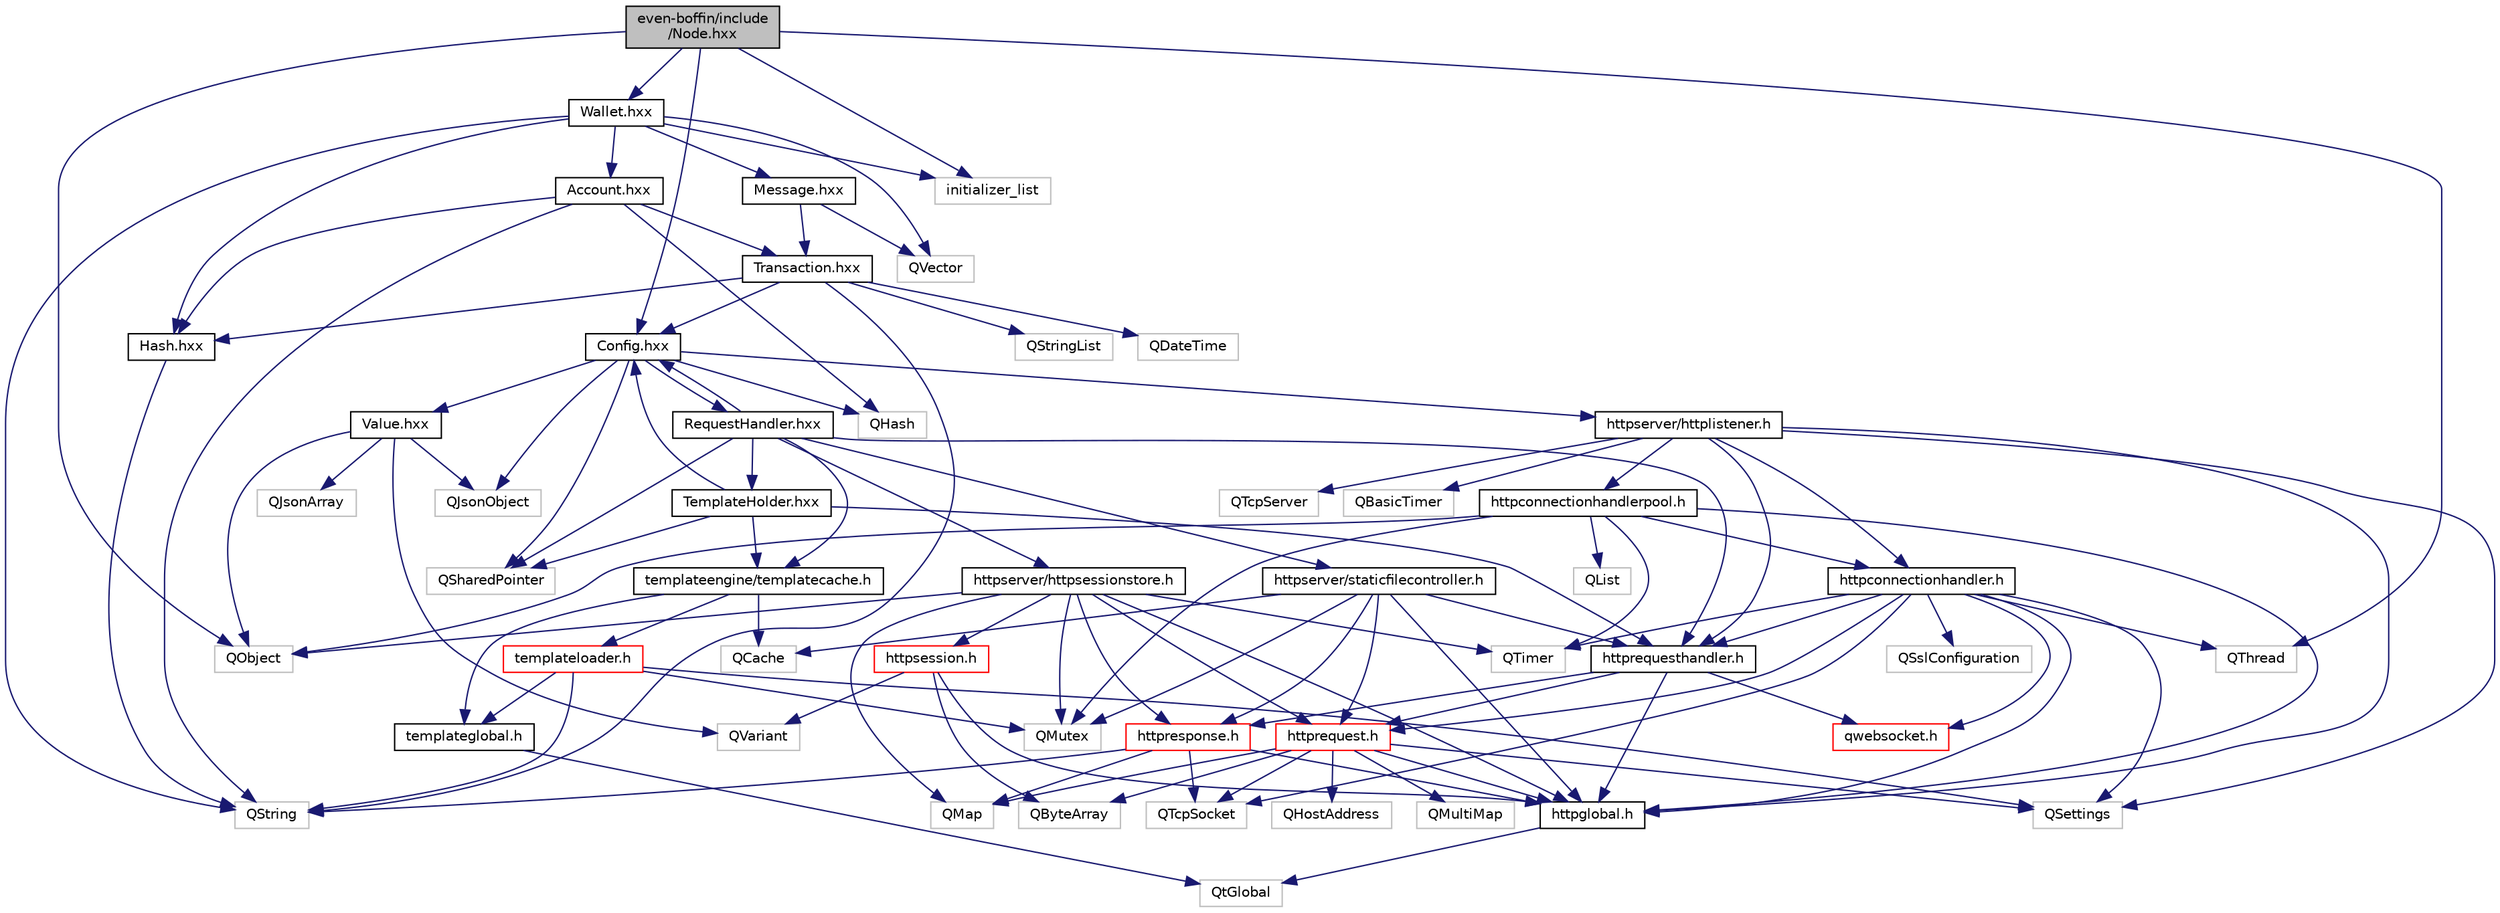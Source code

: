 digraph "even-boffin/include/Node.hxx"
{
  edge [fontname="Helvetica",fontsize="10",labelfontname="Helvetica",labelfontsize="10"];
  node [fontname="Helvetica",fontsize="10",shape=record];
  Node0 [label="even-boffin/include\l/Node.hxx",height=0.2,width=0.4,color="black", fillcolor="grey75", style="filled", fontcolor="black"];
  Node0 -> Node1 [color="midnightblue",fontsize="10",style="solid"];
  Node1 [label="Config.hxx",height=0.2,width=0.4,color="black", fillcolor="white", style="filled",URL="$_config_8hxx.html"];
  Node1 -> Node2 [color="midnightblue",fontsize="10",style="solid"];
  Node2 [label="Value.hxx",height=0.2,width=0.4,color="black", fillcolor="white", style="filled",URL="$_value_8hxx_source.html"];
  Node2 -> Node3 [color="midnightblue",fontsize="10",style="solid"];
  Node3 [label="QObject",height=0.2,width=0.4,color="grey75", fillcolor="white", style="filled"];
  Node2 -> Node4 [color="midnightblue",fontsize="10",style="solid"];
  Node4 [label="QVariant",height=0.2,width=0.4,color="grey75", fillcolor="white", style="filled"];
  Node2 -> Node5 [color="midnightblue",fontsize="10",style="solid"];
  Node5 [label="QJsonObject",height=0.2,width=0.4,color="grey75", fillcolor="white", style="filled"];
  Node2 -> Node6 [color="midnightblue",fontsize="10",style="solid"];
  Node6 [label="QJsonArray",height=0.2,width=0.4,color="grey75", fillcolor="white", style="filled"];
  Node1 -> Node7 [color="midnightblue",fontsize="10",style="solid"];
  Node7 [label="httpserver/httplistener.h",height=0.2,width=0.4,color="black", fillcolor="white", style="filled",URL="$httplistener_8h.html"];
  Node7 -> Node8 [color="midnightblue",fontsize="10",style="solid"];
  Node8 [label="QTcpServer",height=0.2,width=0.4,color="grey75", fillcolor="white", style="filled"];
  Node7 -> Node9 [color="midnightblue",fontsize="10",style="solid"];
  Node9 [label="QSettings",height=0.2,width=0.4,color="grey75", fillcolor="white", style="filled"];
  Node7 -> Node10 [color="midnightblue",fontsize="10",style="solid"];
  Node10 [label="QBasicTimer",height=0.2,width=0.4,color="grey75", fillcolor="white", style="filled"];
  Node7 -> Node11 [color="midnightblue",fontsize="10",style="solid"];
  Node11 [label="httpglobal.h",height=0.2,width=0.4,color="black", fillcolor="white", style="filled",URL="$httpglobal_8h.html"];
  Node11 -> Node12 [color="midnightblue",fontsize="10",style="solid"];
  Node12 [label="QtGlobal",height=0.2,width=0.4,color="grey75", fillcolor="white", style="filled"];
  Node7 -> Node13 [color="midnightblue",fontsize="10",style="solid"];
  Node13 [label="httpconnectionhandler.h",height=0.2,width=0.4,color="black", fillcolor="white", style="filled",URL="$httpconnectionhandler_8h.html"];
  Node13 -> Node14 [color="midnightblue",fontsize="10",style="solid"];
  Node14 [label="QSslConfiguration",height=0.2,width=0.4,color="grey75", fillcolor="white", style="filled"];
  Node13 -> Node15 [color="midnightblue",fontsize="10",style="solid"];
  Node15 [label="QTcpSocket",height=0.2,width=0.4,color="grey75", fillcolor="white", style="filled"];
  Node13 -> Node9 [color="midnightblue",fontsize="10",style="solid"];
  Node13 -> Node16 [color="midnightblue",fontsize="10",style="solid"];
  Node16 [label="QTimer",height=0.2,width=0.4,color="grey75", fillcolor="white", style="filled"];
  Node13 -> Node17 [color="midnightblue",fontsize="10",style="solid"];
  Node17 [label="QThread",height=0.2,width=0.4,color="grey75", fillcolor="white", style="filled"];
  Node13 -> Node11 [color="midnightblue",fontsize="10",style="solid"];
  Node13 -> Node18 [color="midnightblue",fontsize="10",style="solid"];
  Node18 [label="httprequest.h",height=0.2,width=0.4,color="red", fillcolor="white", style="filled",URL="$httprequest_8h.html"];
  Node18 -> Node19 [color="midnightblue",fontsize="10",style="solid"];
  Node19 [label="QByteArray",height=0.2,width=0.4,color="grey75", fillcolor="white", style="filled"];
  Node18 -> Node20 [color="midnightblue",fontsize="10",style="solid"];
  Node20 [label="QHostAddress",height=0.2,width=0.4,color="grey75", fillcolor="white", style="filled"];
  Node18 -> Node15 [color="midnightblue",fontsize="10",style="solid"];
  Node18 -> Node21 [color="midnightblue",fontsize="10",style="solid"];
  Node21 [label="QMap",height=0.2,width=0.4,color="grey75", fillcolor="white", style="filled"];
  Node18 -> Node22 [color="midnightblue",fontsize="10",style="solid"];
  Node22 [label="QMultiMap",height=0.2,width=0.4,color="grey75", fillcolor="white", style="filled"];
  Node18 -> Node9 [color="midnightblue",fontsize="10",style="solid"];
  Node18 -> Node11 [color="midnightblue",fontsize="10",style="solid"];
  Node13 -> Node25 [color="midnightblue",fontsize="10",style="solid"];
  Node25 [label="httprequesthandler.h",height=0.2,width=0.4,color="black", fillcolor="white", style="filled",URL="$httprequesthandler_8h.html"];
  Node25 -> Node11 [color="midnightblue",fontsize="10",style="solid"];
  Node25 -> Node18 [color="midnightblue",fontsize="10",style="solid"];
  Node25 -> Node26 [color="midnightblue",fontsize="10",style="solid"];
  Node26 [label="httpresponse.h",height=0.2,width=0.4,color="red", fillcolor="white", style="filled",URL="$httpresponse_8h.html"];
  Node26 -> Node21 [color="midnightblue",fontsize="10",style="solid"];
  Node26 -> Node27 [color="midnightblue",fontsize="10",style="solid"];
  Node27 [label="QString",height=0.2,width=0.4,color="grey75", fillcolor="white", style="filled"];
  Node26 -> Node15 [color="midnightblue",fontsize="10",style="solid"];
  Node26 -> Node11 [color="midnightblue",fontsize="10",style="solid"];
  Node25 -> Node30 [color="midnightblue",fontsize="10",style="solid"];
  Node30 [label="qwebsocket.h",height=0.2,width=0.4,color="red", fillcolor="white", style="filled",URL="$qwebsocket_8h_source.html"];
  Node13 -> Node30 [color="midnightblue",fontsize="10",style="solid"];
  Node7 -> Node47 [color="midnightblue",fontsize="10",style="solid"];
  Node47 [label="httpconnectionhandlerpool.h",height=0.2,width=0.4,color="black", fillcolor="white", style="filled",URL="$httpconnectionhandlerpool_8h_source.html"];
  Node47 -> Node29 [color="midnightblue",fontsize="10",style="solid"];
  Node29 [label="QList",height=0.2,width=0.4,color="grey75", fillcolor="white", style="filled"];
  Node47 -> Node16 [color="midnightblue",fontsize="10",style="solid"];
  Node47 -> Node3 [color="midnightblue",fontsize="10",style="solid"];
  Node47 -> Node48 [color="midnightblue",fontsize="10",style="solid"];
  Node48 [label="QMutex",height=0.2,width=0.4,color="grey75", fillcolor="white", style="filled"];
  Node47 -> Node11 [color="midnightblue",fontsize="10",style="solid"];
  Node47 -> Node13 [color="midnightblue",fontsize="10",style="solid"];
  Node7 -> Node25 [color="midnightblue",fontsize="10",style="solid"];
  Node1 -> Node49 [color="midnightblue",fontsize="10",style="solid"];
  Node49 [label="RequestHandler.hxx",height=0.2,width=0.4,color="black", fillcolor="white", style="filled",URL="$_request_handler_8hxx_source.html"];
  Node49 -> Node1 [color="midnightblue",fontsize="10",style="solid"];
  Node49 -> Node50 [color="midnightblue",fontsize="10",style="solid"];
  Node50 [label="TemplateHolder.hxx",height=0.2,width=0.4,color="black", fillcolor="white", style="filled",URL="$_template_holder_8hxx.html"];
  Node50 -> Node1 [color="midnightblue",fontsize="10",style="solid"];
  Node50 -> Node25 [color="midnightblue",fontsize="10",style="solid"];
  Node50 -> Node51 [color="midnightblue",fontsize="10",style="solid"];
  Node51 [label="templateengine/templatecache.h",height=0.2,width=0.4,color="black", fillcolor="white", style="filled",URL="$templatecache_8h_source.html"];
  Node51 -> Node52 [color="midnightblue",fontsize="10",style="solid"];
  Node52 [label="QCache",height=0.2,width=0.4,color="grey75", fillcolor="white", style="filled"];
  Node51 -> Node53 [color="midnightblue",fontsize="10",style="solid"];
  Node53 [label="templateglobal.h",height=0.2,width=0.4,color="black", fillcolor="white", style="filled",URL="$templateglobal_8h.html"];
  Node53 -> Node12 [color="midnightblue",fontsize="10",style="solid"];
  Node51 -> Node54 [color="midnightblue",fontsize="10",style="solid"];
  Node54 [label="templateloader.h",height=0.2,width=0.4,color="red", fillcolor="white", style="filled",URL="$templateloader_8h.html"];
  Node54 -> Node27 [color="midnightblue",fontsize="10",style="solid"];
  Node54 -> Node9 [color="midnightblue",fontsize="10",style="solid"];
  Node54 -> Node48 [color="midnightblue",fontsize="10",style="solid"];
  Node54 -> Node53 [color="midnightblue",fontsize="10",style="solid"];
  Node50 -> Node60 [color="midnightblue",fontsize="10",style="solid"];
  Node60 [label="QSharedPointer",height=0.2,width=0.4,color="grey75", fillcolor="white", style="filled"];
  Node49 -> Node25 [color="midnightblue",fontsize="10",style="solid"];
  Node49 -> Node61 [color="midnightblue",fontsize="10",style="solid"];
  Node61 [label="httpserver/httpsessionstore.h",height=0.2,width=0.4,color="black", fillcolor="white", style="filled",URL="$httpsessionstore_8h.html"];
  Node61 -> Node3 [color="midnightblue",fontsize="10",style="solid"];
  Node61 -> Node21 [color="midnightblue",fontsize="10",style="solid"];
  Node61 -> Node16 [color="midnightblue",fontsize="10",style="solid"];
  Node61 -> Node48 [color="midnightblue",fontsize="10",style="solid"];
  Node61 -> Node11 [color="midnightblue",fontsize="10",style="solid"];
  Node61 -> Node62 [color="midnightblue",fontsize="10",style="solid"];
  Node62 [label="httpsession.h",height=0.2,width=0.4,color="red", fillcolor="white", style="filled",URL="$httpsession_8h.html"];
  Node62 -> Node19 [color="midnightblue",fontsize="10",style="solid"];
  Node62 -> Node4 [color="midnightblue",fontsize="10",style="solid"];
  Node62 -> Node11 [color="midnightblue",fontsize="10",style="solid"];
  Node61 -> Node26 [color="midnightblue",fontsize="10",style="solid"];
  Node61 -> Node18 [color="midnightblue",fontsize="10",style="solid"];
  Node49 -> Node64 [color="midnightblue",fontsize="10",style="solid"];
  Node64 [label="httpserver/staticfilecontroller.h",height=0.2,width=0.4,color="black", fillcolor="white", style="filled",URL="$staticfilecontroller_8h.html"];
  Node64 -> Node52 [color="midnightblue",fontsize="10",style="solid"];
  Node64 -> Node48 [color="midnightblue",fontsize="10",style="solid"];
  Node64 -> Node11 [color="midnightblue",fontsize="10",style="solid"];
  Node64 -> Node18 [color="midnightblue",fontsize="10",style="solid"];
  Node64 -> Node26 [color="midnightblue",fontsize="10",style="solid"];
  Node64 -> Node25 [color="midnightblue",fontsize="10",style="solid"];
  Node49 -> Node51 [color="midnightblue",fontsize="10",style="solid"];
  Node49 -> Node60 [color="midnightblue",fontsize="10",style="solid"];
  Node1 -> Node65 [color="midnightblue",fontsize="10",style="solid"];
  Node65 [label="QHash",height=0.2,width=0.4,color="grey75", fillcolor="white", style="filled"];
  Node1 -> Node60 [color="midnightblue",fontsize="10",style="solid"];
  Node1 -> Node5 [color="midnightblue",fontsize="10",style="solid"];
  Node0 -> Node66 [color="midnightblue",fontsize="10",style="solid"];
  Node66 [label="Wallet.hxx",height=0.2,width=0.4,color="black", fillcolor="white", style="filled",URL="$_wallet_8hxx.html"];
  Node66 -> Node67 [color="midnightblue",fontsize="10",style="solid"];
  Node67 [label="Account.hxx",height=0.2,width=0.4,color="black", fillcolor="white", style="filled",URL="$_account_8hxx.html"];
  Node67 -> Node68 [color="midnightblue",fontsize="10",style="solid"];
  Node68 [label="Hash.hxx",height=0.2,width=0.4,color="black", fillcolor="white", style="filled",URL="$_hash_8hxx.html"];
  Node68 -> Node27 [color="midnightblue",fontsize="10",style="solid"];
  Node67 -> Node69 [color="midnightblue",fontsize="10",style="solid"];
  Node69 [label="Transaction.hxx",height=0.2,width=0.4,color="black", fillcolor="white", style="filled",URL="$_transaction_8hxx.html"];
  Node69 -> Node68 [color="midnightblue",fontsize="10",style="solid"];
  Node69 -> Node1 [color="midnightblue",fontsize="10",style="solid"];
  Node69 -> Node27 [color="midnightblue",fontsize="10",style="solid"];
  Node69 -> Node70 [color="midnightblue",fontsize="10",style="solid"];
  Node70 [label="QStringList",height=0.2,width=0.4,color="grey75", fillcolor="white", style="filled"];
  Node69 -> Node71 [color="midnightblue",fontsize="10",style="solid"];
  Node71 [label="QDateTime",height=0.2,width=0.4,color="grey75", fillcolor="white", style="filled"];
  Node67 -> Node27 [color="midnightblue",fontsize="10",style="solid"];
  Node67 -> Node65 [color="midnightblue",fontsize="10",style="solid"];
  Node66 -> Node72 [color="midnightblue",fontsize="10",style="solid"];
  Node72 [label="Message.hxx",height=0.2,width=0.4,color="black", fillcolor="white", style="filled",URL="$_message_8hxx.html"];
  Node72 -> Node69 [color="midnightblue",fontsize="10",style="solid"];
  Node72 -> Node73 [color="midnightblue",fontsize="10",style="solid"];
  Node73 [label="QVector",height=0.2,width=0.4,color="grey75", fillcolor="white", style="filled"];
  Node66 -> Node68 [color="midnightblue",fontsize="10",style="solid"];
  Node66 -> Node74 [color="midnightblue",fontsize="10",style="solid"];
  Node74 [label="initializer_list",height=0.2,width=0.4,color="grey75", fillcolor="white", style="filled"];
  Node66 -> Node27 [color="midnightblue",fontsize="10",style="solid"];
  Node66 -> Node73 [color="midnightblue",fontsize="10",style="solid"];
  Node0 -> Node74 [color="midnightblue",fontsize="10",style="solid"];
  Node0 -> Node3 [color="midnightblue",fontsize="10",style="solid"];
  Node0 -> Node17 [color="midnightblue",fontsize="10",style="solid"];
}
